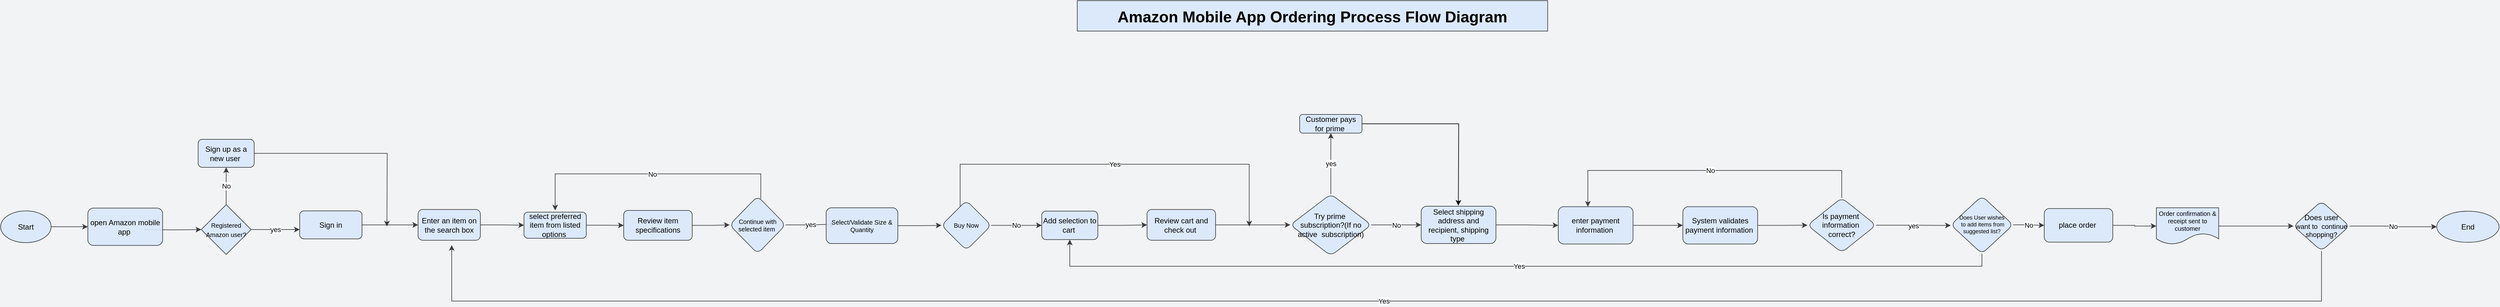 <mxfile version="24.0.0" type="github">
  <diagram name="Page-1" id="Ff3aLVkX3BK8aZc3F90_">
    <mxGraphModel dx="1331" dy="1759" grid="0" gridSize="10" guides="1" tooltips="1" connect="1" arrows="1" fold="1" page="1" pageScale="1" pageWidth="850" pageHeight="1100" background="#f1f3f4" math="0" shadow="0">
      <root>
        <mxCell id="0" />
        <mxCell id="1" parent="0" />
        <mxCell id="64TMtqQeFs55MqBqVBtp-10" value="" style="edgeStyle=orthogonalEdgeStyle;rounded=0;orthogonalLoop=1;jettySize=auto;html=1;fillColor=#dae8fc;strokeColor=#2c2e30;opacity=90;strokeWidth=1;" edge="1" parent="1" target="64TMtqQeFs55MqBqVBtp-9">
          <mxGeometry relative="1" as="geometry">
            <mxPoint x="250" y="75" as="sourcePoint" />
          </mxGeometry>
        </mxCell>
        <mxCell id="64TMtqQeFs55MqBqVBtp-17" value="No" style="edgeStyle=orthogonalEdgeStyle;rounded=0;orthogonalLoop=1;jettySize=auto;html=1;fillColor=#dae8fc;strokeColor=#2c2e30;opacity=90;strokeWidth=1;" edge="1" parent="1" source="64TMtqQeFs55MqBqVBtp-9" target="64TMtqQeFs55MqBqVBtp-16">
          <mxGeometry relative="1" as="geometry" />
        </mxCell>
        <mxCell id="64TMtqQeFs55MqBqVBtp-74" value="yes" style="edgeStyle=orthogonalEdgeStyle;rounded=0;orthogonalLoop=1;jettySize=auto;html=1;fillColor=#dae8fc;strokeColor=#2c2e30;opacity=90;strokeWidth=1;" edge="1" parent="1" source="64TMtqQeFs55MqBqVBtp-9" target="64TMtqQeFs55MqBqVBtp-73">
          <mxGeometry relative="1" as="geometry">
            <Array as="points">
              <mxPoint x="450" y="75" />
              <mxPoint x="450" y="75" />
            </Array>
          </mxGeometry>
        </mxCell>
        <mxCell id="64TMtqQeFs55MqBqVBtp-9" value="&lt;font style=&quot;font-size: 10px;&quot;&gt;Registered Amazon user?&lt;/font&gt;" style="rhombus;whiteSpace=wrap;html=1;fillColor=#dae8fc;strokeColor=#2c2e30;opacity=90;strokeWidth=1;" vertex="1" parent="1">
          <mxGeometry x="342" y="35" width="80" height="80" as="geometry" />
        </mxCell>
        <mxCell id="64TMtqQeFs55MqBqVBtp-112" style="edgeStyle=orthogonalEdgeStyle;rounded=0;orthogonalLoop=1;jettySize=auto;html=1;fillColor=#dae8fc;strokeColor=#2c2e30;opacity=90;strokeWidth=1;" edge="1" parent="1" source="64TMtqQeFs55MqBqVBtp-16">
          <mxGeometry relative="1" as="geometry">
            <mxPoint x="640" y="70" as="targetPoint" />
          </mxGeometry>
        </mxCell>
        <mxCell id="64TMtqQeFs55MqBqVBtp-16" value="Sign up as a new user&amp;nbsp;" style="rounded=1;whiteSpace=wrap;html=1;fillColor=#dae8fc;strokeColor=#2c2e30;opacity=90;strokeWidth=1;" vertex="1" parent="1">
          <mxGeometry x="337" y="-70" width="90" height="45" as="geometry" />
        </mxCell>
        <mxCell id="64TMtqQeFs55MqBqVBtp-21" value="" style="edgeStyle=orthogonalEdgeStyle;rounded=0;orthogonalLoop=1;jettySize=auto;html=1;fillColor=#dae8fc;strokeColor=#2c2e30;opacity=90;strokeWidth=1;" edge="1" parent="1" source="64TMtqQeFs55MqBqVBtp-18" target="64TMtqQeFs55MqBqVBtp-20">
          <mxGeometry relative="1" as="geometry" />
        </mxCell>
        <mxCell id="64TMtqQeFs55MqBqVBtp-18" value="Enter an item on the search box" style="whiteSpace=wrap;html=1;rounded=1;fillColor=#dae8fc;strokeColor=#2c2e30;opacity=90;strokeWidth=1;" vertex="1" parent="1">
          <mxGeometry x="690" y="42.75" width="100" height="49.5" as="geometry" />
        </mxCell>
        <mxCell id="64TMtqQeFs55MqBqVBtp-23" value="" style="edgeStyle=orthogonalEdgeStyle;rounded=0;orthogonalLoop=1;jettySize=auto;html=1;fillColor=#dae8fc;strokeColor=#2c2e30;opacity=90;strokeWidth=1;" edge="1" parent="1" source="64TMtqQeFs55MqBqVBtp-20" target="64TMtqQeFs55MqBqVBtp-22">
          <mxGeometry relative="1" as="geometry" />
        </mxCell>
        <mxCell id="64TMtqQeFs55MqBqVBtp-20" value="select preferred item from listed options&amp;nbsp;" style="whiteSpace=wrap;html=1;rounded=1;fillColor=#dae8fc;strokeColor=#2c2e30;opacity=90;strokeWidth=1;" vertex="1" parent="1">
          <mxGeometry x="860" y="47" width="100" height="42" as="geometry" />
        </mxCell>
        <mxCell id="64TMtqQeFs55MqBqVBtp-79" value="" style="edgeStyle=orthogonalEdgeStyle;rounded=0;orthogonalLoop=1;jettySize=auto;html=1;fillColor=#dae8fc;strokeColor=#2c2e30;opacity=90;strokeWidth=1;" edge="1" parent="1" source="64TMtqQeFs55MqBqVBtp-22" target="64TMtqQeFs55MqBqVBtp-24">
          <mxGeometry relative="1" as="geometry" />
        </mxCell>
        <mxCell id="64TMtqQeFs55MqBqVBtp-22" value="Review item specifications" style="whiteSpace=wrap;html=1;rounded=1;fillColor=#dae8fc;strokeColor=#2c2e30;opacity=90;strokeWidth=1;" vertex="1" parent="1">
          <mxGeometry x="1020" y="44.25" width="110" height="48" as="geometry" />
        </mxCell>
        <mxCell id="64TMtqQeFs55MqBqVBtp-30" value="No" style="edgeStyle=orthogonalEdgeStyle;rounded=0;orthogonalLoop=1;jettySize=auto;html=1;fillColor=#dae8fc;strokeColor=#2c2e30;opacity=90;strokeWidth=1;" edge="1" parent="1">
          <mxGeometry relative="1" as="geometry">
            <mxPoint x="910" y="44.25" as="targetPoint" />
            <mxPoint x="1240.05" y="25.5" as="sourcePoint" />
            <Array as="points">
              <mxPoint x="1240.05" y="-14.5" />
              <mxPoint x="910.05" y="-14.5" />
            </Array>
          </mxGeometry>
        </mxCell>
        <mxCell id="64TMtqQeFs55MqBqVBtp-78" value="yes" style="edgeStyle=orthogonalEdgeStyle;rounded=0;orthogonalLoop=1;jettySize=auto;html=1;fillColor=#dae8fc;strokeColor=#2c2e30;opacity=90;strokeWidth=1;" edge="1" parent="1" source="64TMtqQeFs55MqBqVBtp-24">
          <mxGeometry relative="1" as="geometry">
            <mxPoint x="1360.036" y="66.286" as="targetPoint" />
          </mxGeometry>
        </mxCell>
        <mxCell id="64TMtqQeFs55MqBqVBtp-24" value="Continue with selected item&amp;nbsp;" style="rhombus;whiteSpace=wrap;html=1;rounded=1;fontSize=10;fillColor=#dae8fc;strokeColor=#2c2e30;opacity=90;strokeWidth=1;" vertex="1" parent="1">
          <mxGeometry x="1190" y="21.25" width="90" height="92.5" as="geometry" />
        </mxCell>
        <mxCell id="64TMtqQeFs55MqBqVBtp-88" value="" style="edgeStyle=orthogonalEdgeStyle;rounded=0;orthogonalLoop=1;jettySize=auto;html=1;fillColor=#dae8fc;strokeColor=#2c2e30;opacity=90;strokeWidth=1;" edge="1" parent="1" source="64TMtqQeFs55MqBqVBtp-36" target="64TMtqQeFs55MqBqVBtp-40">
          <mxGeometry relative="1" as="geometry" />
        </mxCell>
        <mxCell id="64TMtqQeFs55MqBqVBtp-36" value="Add selection to cart&amp;nbsp;" style="rounded=1;whiteSpace=wrap;html=1;fillColor=#dae8fc;strokeColor=#2c2e30;opacity=90;strokeWidth=1;" vertex="1" parent="1">
          <mxGeometry x="1691" y="45.38" width="90" height="45.75" as="geometry" />
        </mxCell>
        <mxCell id="64TMtqQeFs55MqBqVBtp-43" value="" style="edgeStyle=orthogonalEdgeStyle;rounded=0;orthogonalLoop=1;jettySize=auto;html=1;fillColor=#dae8fc;strokeColor=#2c2e30;opacity=90;strokeWidth=1;" edge="1" parent="1" source="64TMtqQeFs55MqBqVBtp-40" target="64TMtqQeFs55MqBqVBtp-42">
          <mxGeometry relative="1" as="geometry" />
        </mxCell>
        <mxCell id="64TMtqQeFs55MqBqVBtp-40" value="Review cart and check out&amp;nbsp;" style="whiteSpace=wrap;html=1;rounded=1;fillColor=#dae8fc;strokeColor=#2c2e30;opacity=90;strokeWidth=1;" vertex="1" parent="1">
          <mxGeometry x="1860" y="42.75" width="110" height="49.5" as="geometry" />
        </mxCell>
        <mxCell id="64TMtqQeFs55MqBqVBtp-47" value="No" style="edgeStyle=orthogonalEdgeStyle;rounded=0;orthogonalLoop=1;jettySize=auto;html=1;fillColor=#dae8fc;strokeColor=#2c2e30;opacity=90;strokeWidth=1;" edge="1" parent="1" source="64TMtqQeFs55MqBqVBtp-42" target="64TMtqQeFs55MqBqVBtp-46">
          <mxGeometry relative="1" as="geometry" />
        </mxCell>
        <mxCell id="64TMtqQeFs55MqBqVBtp-91" value="yes" style="edgeStyle=orthogonalEdgeStyle;rounded=0;orthogonalLoop=1;jettySize=auto;html=1;fillColor=#dae8fc;strokeColor=#2c2e30;opacity=90;strokeWidth=1;" edge="1" parent="1" source="64TMtqQeFs55MqBqVBtp-42" target="64TMtqQeFs55MqBqVBtp-44">
          <mxGeometry relative="1" as="geometry" />
        </mxCell>
        <mxCell id="64TMtqQeFs55MqBqVBtp-42" value="&lt;font style=&quot;font-size: 12px;&quot;&gt;Try prime&amp;nbsp;&lt;/font&gt;&lt;div&gt;&lt;font style=&quot;font-size: 12px;&quot;&gt;subscription?(If no active&amp;nbsp; subscription)&lt;/font&gt;&lt;/div&gt;" style="rhombus;whiteSpace=wrap;html=1;rounded=1;fillColor=#dae8fc;strokeColor=#2c2e30;opacity=90;strokeWidth=1;" vertex="1" parent="1">
          <mxGeometry x="2090" y="17.94" width="130" height="99.13" as="geometry" />
        </mxCell>
        <mxCell id="64TMtqQeFs55MqBqVBtp-120" style="edgeStyle=orthogonalEdgeStyle;rounded=0;orthogonalLoop=1;jettySize=auto;html=1;" edge="1" parent="1" source="64TMtqQeFs55MqBqVBtp-44">
          <mxGeometry relative="1" as="geometry">
            <mxPoint x="2359.667" y="36.556" as="targetPoint" />
          </mxGeometry>
        </mxCell>
        <mxCell id="64TMtqQeFs55MqBqVBtp-44" value="Customer pays for prime&amp;nbsp;" style="whiteSpace=wrap;html=1;rounded=1;fillColor=#dae8fc;strokeColor=#2c2e30;opacity=90;strokeWidth=1;" vertex="1" parent="1">
          <mxGeometry x="2105" y="-110" width="100" height="30" as="geometry" />
        </mxCell>
        <mxCell id="64TMtqQeFs55MqBqVBtp-49" value="" style="edgeStyle=orthogonalEdgeStyle;rounded=0;orthogonalLoop=1;jettySize=auto;html=1;fillColor=#dae8fc;strokeColor=#2c2e30;opacity=90;strokeWidth=1;" edge="1" parent="1" source="64TMtqQeFs55MqBqVBtp-46" target="64TMtqQeFs55MqBqVBtp-48">
          <mxGeometry relative="1" as="geometry" />
        </mxCell>
        <mxCell id="64TMtqQeFs55MqBqVBtp-46" value="Select shipping address and recipient, shipping type&amp;nbsp;" style="whiteSpace=wrap;html=1;rounded=1;fillColor=#dae8fc;strokeColor=#2c2e30;opacity=90;strokeWidth=1;" vertex="1" parent="1">
          <mxGeometry x="2300" y="37.5" width="120" height="60" as="geometry" />
        </mxCell>
        <mxCell id="64TMtqQeFs55MqBqVBtp-97" value="" style="edgeStyle=orthogonalEdgeStyle;rounded=0;orthogonalLoop=1;jettySize=auto;html=1;fillColor=#dae8fc;strokeColor=#2c2e30;opacity=90;strokeWidth=1;" edge="1" parent="1" source="64TMtqQeFs55MqBqVBtp-48" target="64TMtqQeFs55MqBqVBtp-96">
          <mxGeometry relative="1" as="geometry" />
        </mxCell>
        <mxCell id="64TMtqQeFs55MqBqVBtp-48" value="enter payment information&amp;nbsp;" style="whiteSpace=wrap;html=1;rounded=1;fillColor=#dae8fc;strokeColor=#2c2e30;opacity=90;strokeWidth=1;" vertex="1" parent="1">
          <mxGeometry x="2520" y="38.26" width="120" height="60" as="geometry" />
        </mxCell>
        <mxCell id="64TMtqQeFs55MqBqVBtp-62" value="" style="edgeStyle=orthogonalEdgeStyle;rounded=0;orthogonalLoop=1;jettySize=auto;html=1;fillColor=#dae8fc;strokeColor=#2c2e30;opacity=90;strokeWidth=1;" edge="1" parent="1" source="64TMtqQeFs55MqBqVBtp-52" target="64TMtqQeFs55MqBqVBtp-61">
          <mxGeometry relative="1" as="geometry" />
        </mxCell>
        <mxCell id="64TMtqQeFs55MqBqVBtp-52" value="Order confirmation &amp;amp; receipt sent to customer" style="shape=document;whiteSpace=wrap;html=1;boundedLbl=1;rounded=1;fontSize=10;fillColor=#dae8fc;strokeColor=#2c2e30;opacity=90;strokeWidth=1;" vertex="1" parent="1">
          <mxGeometry x="3480" y="40" width="100" height="58.75" as="geometry" />
        </mxCell>
        <mxCell id="64TMtqQeFs55MqBqVBtp-54" value="End" style="shape=ellipse;html=1;whiteSpace=wrap;perimeter=ellipsePerimeter;fillColor=#dae8fc;strokeColor=#2c2e30;opacity=90;strokeWidth=1;" vertex="1" parent="1">
          <mxGeometry x="3930" y="45.5" width="100" height="50" as="geometry" />
        </mxCell>
        <mxCell id="64TMtqQeFs55MqBqVBtp-72" value="" style="edgeStyle=orthogonalEdgeStyle;rounded=0;orthogonalLoop=1;jettySize=auto;html=1;fillColor=#dae8fc;strokeColor=#2c2e30;opacity=90;strokeWidth=1;" edge="1" parent="1" source="64TMtqQeFs55MqBqVBtp-55" target="64TMtqQeFs55MqBqVBtp-67">
          <mxGeometry relative="1" as="geometry" />
        </mxCell>
        <mxCell id="64TMtqQeFs55MqBqVBtp-55" value="Start" style="shape=ellipse;html=1;whiteSpace=wrap;perimeter=ellipsePerimeter;fillColor=#dae8fc;strokeColor=#2c2e30;opacity=90;strokeWidth=1;" vertex="1" parent="1">
          <mxGeometry x="20" y="45" width="81" height="51" as="geometry" />
        </mxCell>
        <mxCell id="64TMtqQeFs55MqBqVBtp-71" value="yes" style="edgeStyle=orthogonalEdgeStyle;rounded=0;orthogonalLoop=1;jettySize=auto;html=1;fillColor=#dae8fc;strokeColor=#2c2e30;opacity=90;strokeWidth=1;" edge="1" parent="1" source="64TMtqQeFs55MqBqVBtp-58">
          <mxGeometry relative="1" as="geometry">
            <mxPoint x="3150" y="68.4" as="targetPoint" />
          </mxGeometry>
        </mxCell>
        <mxCell id="64TMtqQeFs55MqBqVBtp-58" value="&lt;font style=&quot;font-size: 12px;&quot;&gt;Is payment&amp;nbsp;&lt;/font&gt;&lt;div style=&quot;font-size: 12px;&quot;&gt;&lt;font style=&quot;font-size: 12px;&quot;&gt;information&amp;nbsp;&lt;/font&gt;&lt;/div&gt;&lt;div style=&quot;font-size: 12px;&quot;&gt;&lt;font style=&quot;font-size: 12px;&quot;&gt;correct?&lt;/font&gt;&lt;/div&gt;" style="rhombus;whiteSpace=wrap;html=1;rounded=1;fontSize=8;fillColor=#dae8fc;strokeColor=#2c2e30;opacity=90;strokeWidth=1;" vertex="1" parent="1">
          <mxGeometry x="2920" y="24" width="110" height="88" as="geometry" />
        </mxCell>
        <mxCell id="64TMtqQeFs55MqBqVBtp-65" value="No" style="edgeStyle=orthogonalEdgeStyle;rounded=0;orthogonalLoop=1;jettySize=auto;html=1;fillColor=#dae8fc;strokeColor=#2c2e30;opacity=90;strokeWidth=1;" edge="1" parent="1" source="64TMtqQeFs55MqBqVBtp-61" target="64TMtqQeFs55MqBqVBtp-54">
          <mxGeometry relative="1" as="geometry" />
        </mxCell>
        <mxCell id="64TMtqQeFs55MqBqVBtp-105" value="Yes" style="edgeStyle=orthogonalEdgeStyle;rounded=0;orthogonalLoop=1;jettySize=auto;html=1;fillColor=#dae8fc;strokeColor=#2c2e30;opacity=90;strokeWidth=1;" edge="1" parent="1" source="64TMtqQeFs55MqBqVBtp-61">
          <mxGeometry relative="1" as="geometry">
            <mxPoint x="744" y="100" as="targetPoint" />
            <Array as="points">
              <mxPoint x="3745" y="190" />
              <mxPoint x="744" y="190" />
            </Array>
          </mxGeometry>
        </mxCell>
        <mxCell id="64TMtqQeFs55MqBqVBtp-61" value="Does user&lt;div style=&quot;font-size: 11px;&quot;&gt;want to&amp;nbsp; continue shopping?&lt;/div&gt;" style="rhombus;whiteSpace=wrap;html=1;rounded=1;fillColor=#dae8fc;strokeColor=#2c2e30;opacity=90;strokeWidth=1;" vertex="1" parent="1">
          <mxGeometry x="3700" y="29.38" width="90" height="80" as="geometry" />
        </mxCell>
        <mxCell id="64TMtqQeFs55MqBqVBtp-67" value="open Amazon mobile app&amp;nbsp;" style="rounded=1;whiteSpace=wrap;html=1;fillColor=#dae8fc;strokeColor=#2c2e30;opacity=90;strokeWidth=1;" vertex="1" parent="1">
          <mxGeometry x="160" y="40.5" width="120" height="60" as="geometry" />
        </mxCell>
        <mxCell id="64TMtqQeFs55MqBqVBtp-76" value="" style="edgeStyle=orthogonalEdgeStyle;rounded=0;orthogonalLoop=1;jettySize=auto;html=1;fillColor=#dae8fc;strokeColor=#2c2e30;opacity=90;strokeWidth=1;" edge="1" parent="1" source="64TMtqQeFs55MqBqVBtp-73" target="64TMtqQeFs55MqBqVBtp-18">
          <mxGeometry relative="1" as="geometry" />
        </mxCell>
        <mxCell id="64TMtqQeFs55MqBqVBtp-73" value="Sign in" style="rounded=1;whiteSpace=wrap;html=1;fillColor=#dae8fc;strokeColor=#2c2e30;opacity=90;strokeWidth=1;" vertex="1" parent="1">
          <mxGeometry x="500" y="45" width="100" height="45" as="geometry" />
        </mxCell>
        <mxCell id="64TMtqQeFs55MqBqVBtp-86" value="" style="edgeStyle=orthogonalEdgeStyle;rounded=0;orthogonalLoop=1;jettySize=auto;html=1;fillColor=#dae8fc;strokeColor=#2c2e30;opacity=90;strokeWidth=1;" edge="1" parent="1" source="64TMtqQeFs55MqBqVBtp-83" target="64TMtqQeFs55MqBqVBtp-85">
          <mxGeometry relative="1" as="geometry" />
        </mxCell>
        <mxCell id="64TMtqQeFs55MqBqVBtp-83" value="Select/Validate Size &amp;amp; Quantity" style="whiteSpace=wrap;html=1;fontSize=10;rounded=1;fillColor=#dae8fc;strokeColor=#2c2e30;opacity=90;strokeWidth=1;" vertex="1" parent="1">
          <mxGeometry x="1345" y="40" width="115" height="57.5" as="geometry" />
        </mxCell>
        <mxCell id="64TMtqQeFs55MqBqVBtp-87" value="No" style="edgeStyle=orthogonalEdgeStyle;rounded=0;orthogonalLoop=1;jettySize=auto;html=1;fillColor=#dae8fc;strokeColor=#2c2e30;opacity=90;strokeWidth=1;" edge="1" parent="1" source="64TMtqQeFs55MqBqVBtp-85" target="64TMtqQeFs55MqBqVBtp-36">
          <mxGeometry relative="1" as="geometry" />
        </mxCell>
        <mxCell id="64TMtqQeFs55MqBqVBtp-89" value="Yes" style="edgeStyle=orthogonalEdgeStyle;rounded=0;orthogonalLoop=1;jettySize=auto;html=1;fillColor=#dae8fc;strokeColor=#2c2e30;opacity=90;strokeWidth=1;" edge="1" parent="1">
          <mxGeometry relative="1" as="geometry">
            <mxPoint x="2024" y="70" as="targetPoint" />
            <mxPoint x="1560" y="38.25" as="sourcePoint" />
            <Array as="points">
              <mxPoint x="1560" y="-30" />
              <mxPoint x="2024" y="-30" />
            </Array>
          </mxGeometry>
        </mxCell>
        <mxCell id="64TMtqQeFs55MqBqVBtp-85" value="Buy Now" style="rhombus;whiteSpace=wrap;html=1;fontSize=10;rounded=1;fillColor=#dae8fc;strokeColor=#2c2e30;opacity=90;strokeWidth=1;" vertex="1" parent="1">
          <mxGeometry x="1530" y="28.25" width="80" height="80" as="geometry" />
        </mxCell>
        <mxCell id="64TMtqQeFs55MqBqVBtp-98" value="" style="edgeStyle=orthogonalEdgeStyle;rounded=0;orthogonalLoop=1;jettySize=auto;html=1;fillColor=#dae8fc;strokeColor=#2c2e30;opacity=90;strokeWidth=1;" edge="1" parent="1" source="64TMtqQeFs55MqBqVBtp-96" target="64TMtqQeFs55MqBqVBtp-58">
          <mxGeometry relative="1" as="geometry" />
        </mxCell>
        <mxCell id="64TMtqQeFs55MqBqVBtp-96" value="System validates payment information&amp;nbsp;" style="whiteSpace=wrap;html=1;rounded=1;fillColor=#dae8fc;strokeColor=#2c2e30;opacity=90;strokeWidth=1;" vertex="1" parent="1">
          <mxGeometry x="2720" y="38.26" width="120" height="60" as="geometry" />
        </mxCell>
        <mxCell id="64TMtqQeFs55MqBqVBtp-100" value="No" style="edgeStyle=orthogonalEdgeStyle;rounded=0;orthogonalLoop=1;jettySize=auto;html=1;entryX=0.396;entryY=0;entryDx=0;entryDy=0;entryPerimeter=0;fillColor=#dae8fc;strokeColor=#2c2e30;opacity=90;strokeWidth=1;" edge="1" parent="1" source="64TMtqQeFs55MqBqVBtp-58" target="64TMtqQeFs55MqBqVBtp-48">
          <mxGeometry relative="1" as="geometry">
            <Array as="points">
              <mxPoint x="2975" y="-20" />
              <mxPoint x="2568" y="-20" />
            </Array>
          </mxGeometry>
        </mxCell>
        <mxCell id="64TMtqQeFs55MqBqVBtp-110" value="" style="edgeStyle=orthogonalEdgeStyle;rounded=0;orthogonalLoop=1;jettySize=auto;html=1;fillColor=#dae8fc;strokeColor=#2c2e30;opacity=90;strokeWidth=1;" edge="1" parent="1" source="64TMtqQeFs55MqBqVBtp-106" target="64TMtqQeFs55MqBqVBtp-52">
          <mxGeometry relative="1" as="geometry" />
        </mxCell>
        <mxCell id="64TMtqQeFs55MqBqVBtp-106" value="place order&amp;nbsp;" style="whiteSpace=wrap;html=1;rounded=1;fillColor=#dae8fc;strokeColor=#2c2e30;opacity=90;strokeWidth=1;" vertex="1" parent="1">
          <mxGeometry x="3300" y="41.25" width="110" height="54" as="geometry" />
        </mxCell>
        <mxCell id="64TMtqQeFs55MqBqVBtp-109" value="No" style="edgeStyle=orthogonalEdgeStyle;rounded=0;orthogonalLoop=1;jettySize=auto;html=1;fillColor=#dae8fc;strokeColor=#2c2e30;opacity=90;strokeWidth=1;" edge="1" parent="1" source="64TMtqQeFs55MqBqVBtp-107" target="64TMtqQeFs55MqBqVBtp-106">
          <mxGeometry relative="1" as="geometry" />
        </mxCell>
        <mxCell id="64TMtqQeFs55MqBqVBtp-111" value="Yes" style="edgeStyle=orthogonalEdgeStyle;rounded=0;orthogonalLoop=1;jettySize=auto;html=1;entryX=0.5;entryY=1;entryDx=0;entryDy=0;fillColor=#dae8fc;strokeColor=#2c2e30;opacity=90;strokeWidth=1;" edge="1" parent="1" source="64TMtqQeFs55MqBqVBtp-107" target="64TMtqQeFs55MqBqVBtp-36">
          <mxGeometry relative="1" as="geometry">
            <Array as="points">
              <mxPoint x="3200" y="134" />
              <mxPoint x="1736" y="134" />
            </Array>
          </mxGeometry>
        </mxCell>
        <mxCell id="64TMtqQeFs55MqBqVBtp-107" value="Does User wishes&lt;div&gt;&amp;nbsp;to add items from suggested list?&lt;/div&gt;" style="rhombus;whiteSpace=wrap;html=1;rounded=1;fontSize=9;fillColor=#dae8fc;strokeColor=#2c2e30;opacity=90;strokeWidth=1;" vertex="1" parent="1">
          <mxGeometry x="3150" y="21.12" width="100" height="92.63" as="geometry" />
        </mxCell>
        <mxCell id="64TMtqQeFs55MqBqVBtp-116" value="Amazon Mobile App Ordering Process Flow Diagram" style="html=1;whiteSpace=wrap;fontStyle=1;fontSize=25;fillColor=#dae8fc;strokeColor=#2c2e30;opacity=90;strokeWidth=1;" vertex="1" parent="1">
          <mxGeometry x="1748" y="-293" width="755" height="49" as="geometry" />
        </mxCell>
      </root>
    </mxGraphModel>
  </diagram>
</mxfile>
